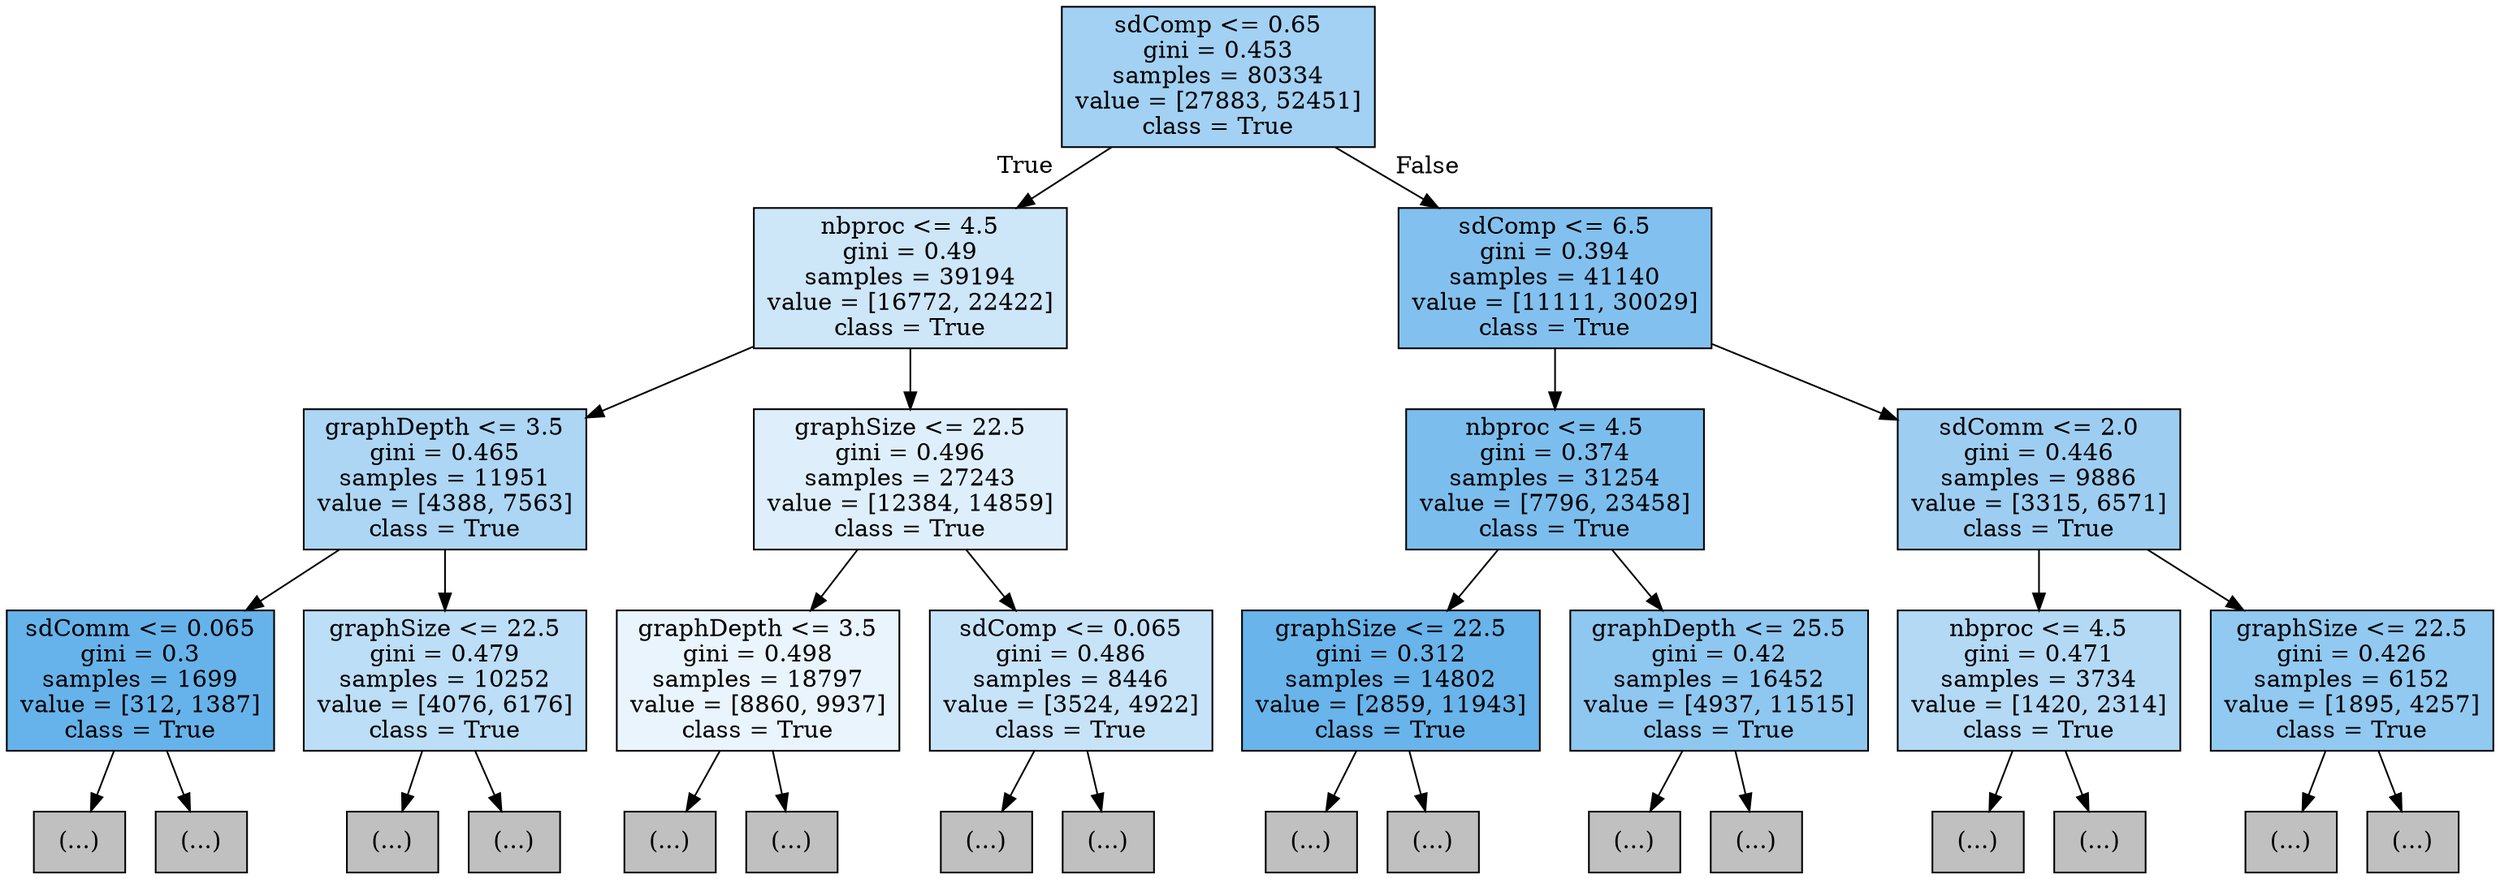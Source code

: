digraph Tree {
node [shape=box, style="filled", color="black"] ;
0 [label="sdComp <= 0.65\ngini = 0.453\nsamples = 80334\nvalue = [27883, 52451]\nclass = True", fillcolor="#a2d1f3"] ;
1 [label="nbproc <= 4.5\ngini = 0.49\nsamples = 39194\nvalue = [16772, 22422]\nclass = True", fillcolor="#cde6f8"] ;
0 -> 1 [labeldistance=2.5, labelangle=45, headlabel="True"] ;
2 [label="graphDepth <= 3.5\ngini = 0.465\nsamples = 11951\nvalue = [4388, 7563]\nclass = True", fillcolor="#acd6f4"] ;
1 -> 2 ;
3 [label="sdComm <= 0.065\ngini = 0.3\nsamples = 1699\nvalue = [312, 1387]\nclass = True", fillcolor="#66b3eb"] ;
2 -> 3 ;
4 [label="(...)", fillcolor="#C0C0C0"] ;
3 -> 4 ;
9 [label="(...)", fillcolor="#C0C0C0"] ;
3 -> 9 ;
18 [label="graphSize <= 22.5\ngini = 0.479\nsamples = 10252\nvalue = [4076, 6176]\nclass = True", fillcolor="#bcdef6"] ;
2 -> 18 ;
19 [label="(...)", fillcolor="#C0C0C0"] ;
18 -> 19 ;
48 [label="(...)", fillcolor="#C0C0C0"] ;
18 -> 48 ;
205 [label="graphSize <= 22.5\ngini = 0.496\nsamples = 27243\nvalue = [12384, 14859]\nclass = True", fillcolor="#deeffb"] ;
1 -> 205 ;
206 [label="graphDepth <= 3.5\ngini = 0.498\nsamples = 18797\nvalue = [8860, 9937]\nclass = True", fillcolor="#eaf4fc"] ;
205 -> 206 ;
207 [label="(...)", fillcolor="#C0C0C0"] ;
206 -> 207 ;
236 [label="(...)", fillcolor="#C0C0C0"] ;
206 -> 236 ;
265 [label="sdComp <= 0.065\ngini = 0.486\nsamples = 8446\nvalue = [3524, 4922]\nclass = True", fillcolor="#c7e3f8"] ;
205 -> 265 ;
266 [label="(...)", fillcolor="#C0C0C0"] ;
265 -> 266 ;
337 [label="(...)", fillcolor="#C0C0C0"] ;
265 -> 337 ;
438 [label="sdComp <= 6.5\ngini = 0.394\nsamples = 41140\nvalue = [11111, 30029]\nclass = True", fillcolor="#82c1ef"] ;
0 -> 438 [labeldistance=2.5, labelangle=-45, headlabel="False"] ;
439 [label="nbproc <= 4.5\ngini = 0.374\nsamples = 31254\nvalue = [7796, 23458]\nclass = True", fillcolor="#7bbeee"] ;
438 -> 439 ;
440 [label="graphSize <= 22.5\ngini = 0.312\nsamples = 14802\nvalue = [2859, 11943]\nclass = True", fillcolor="#68b4eb"] ;
439 -> 440 ;
441 [label="(...)", fillcolor="#C0C0C0"] ;
440 -> 441 ;
474 [label="(...)", fillcolor="#C0C0C0"] ;
440 -> 474 ;
573 [label="graphDepth <= 25.5\ngini = 0.42\nsamples = 16452\nvalue = [4937, 11515]\nclass = True", fillcolor="#8ec7f0"] ;
439 -> 573 ;
574 [label="(...)", fillcolor="#C0C0C0"] ;
573 -> 574 ;
689 [label="(...)", fillcolor="#C0C0C0"] ;
573 -> 689 ;
706 [label="sdComm <= 2.0\ngini = 0.446\nsamples = 9886\nvalue = [3315, 6571]\nclass = True", fillcolor="#9dcef2"] ;
438 -> 706 ;
707 [label="nbproc <= 4.5\ngini = 0.471\nsamples = 3734\nvalue = [1420, 2314]\nclass = True", fillcolor="#b3d9f5"] ;
706 -> 707 ;
708 [label="(...)", fillcolor="#C0C0C0"] ;
707 -> 708 ;
721 [label="(...)", fillcolor="#C0C0C0"] ;
707 -> 721 ;
736 [label="graphSize <= 22.5\ngini = 0.426\nsamples = 6152\nvalue = [1895, 4257]\nclass = True", fillcolor="#91c9f1"] ;
706 -> 736 ;
737 [label="(...)", fillcolor="#C0C0C0"] ;
736 -> 737 ;
752 [label="(...)", fillcolor="#C0C0C0"] ;
736 -> 752 ;
}